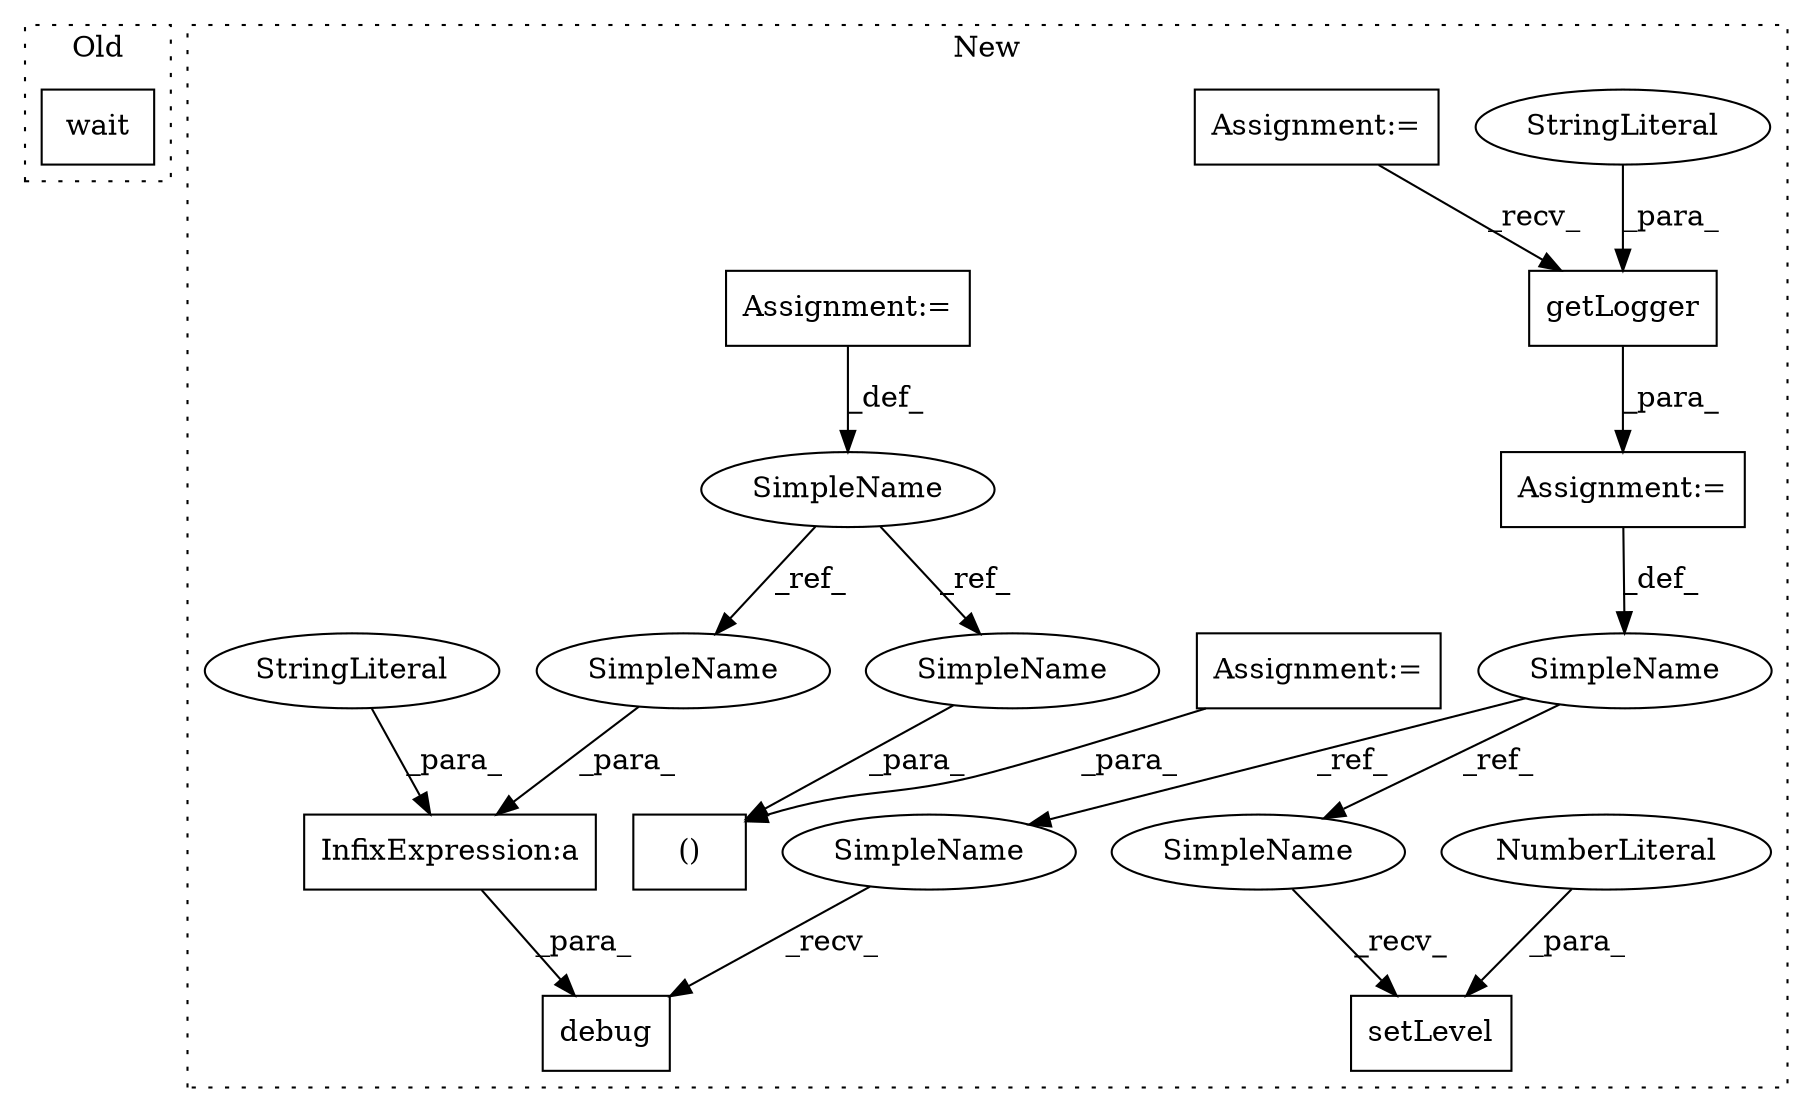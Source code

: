 digraph G {
subgraph cluster0 {
1 [label="wait" a="32" s="2014" l="6" shape="box"];
label = "Old";
style="dotted";
}
subgraph cluster1 {
2 [label="getLogger" a="32" s="1875,1907" l="10,1" shape="box"];
3 [label="Assignment:=" a="7" s="1866" l="1" shape="box"];
4 [label="debug" a="32" s="2616,2673" l="6,1" shape="box"];
5 [label="InfixExpression:a" a="27" s="2661" l="3" shape="box"];
6 [label="SimpleName" a="42" s="1860" l="6" shape="ellipse"];
7 [label="setLevel" a="32" s="1921,1932" l="9,1" shape="box"];
8 [label="NumberLiteral" a="34" s="1930" l="2" shape="ellipse"];
9 [label="SimpleName" a="42" s="1437" l="9" shape="ellipse"];
10 [label="()" a="106" s="2562" l="23" shape="box"];
11 [label="StringLiteral" a="45" s="1885" l="22" shape="ellipse"];
12 [label="Assignment:=" a="7" s="1783" l="1" shape="box"];
13 [label="Assignment:=" a="7" s="1726" l="7" shape="box"];
14 [label="StringLiteral" a="45" s="2622" l="39" shape="ellipse"];
15 [label="Assignment:=" a="7" s="1437" l="9" shape="box"];
16 [label="SimpleName" a="42" s="2609" l="6" shape="ellipse"];
17 [label="SimpleName" a="42" s="1914" l="6" shape="ellipse"];
18 [label="SimpleName" a="42" s="2664" l="9" shape="ellipse"];
19 [label="SimpleName" a="42" s="2562" l="9" shape="ellipse"];
label = "New";
style="dotted";
}
2 -> 3 [label="_para_"];
3 -> 6 [label="_def_"];
5 -> 4 [label="_para_"];
6 -> 16 [label="_ref_"];
6 -> 17 [label="_ref_"];
8 -> 7 [label="_para_"];
9 -> 19 [label="_ref_"];
9 -> 18 [label="_ref_"];
11 -> 2 [label="_para_"];
12 -> 10 [label="_para_"];
13 -> 2 [label="_recv_"];
14 -> 5 [label="_para_"];
15 -> 9 [label="_def_"];
16 -> 4 [label="_recv_"];
17 -> 7 [label="_recv_"];
18 -> 5 [label="_para_"];
19 -> 10 [label="_para_"];
}